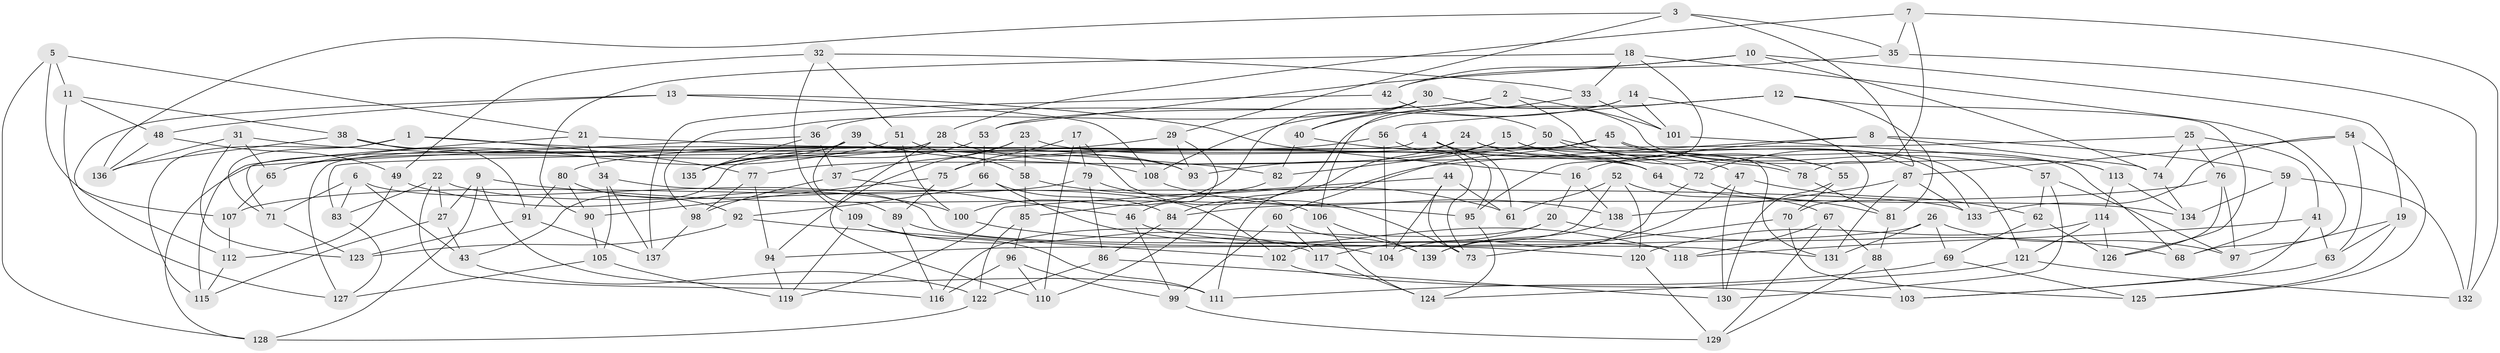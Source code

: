// coarse degree distribution, {4: 0.45555555555555555, 6: 0.5444444444444444}
// Generated by graph-tools (version 1.1) at 2025/52/02/27/25 19:52:31]
// undirected, 139 vertices, 278 edges
graph export_dot {
graph [start="1"]
  node [color=gray90,style=filled];
  1;
  2;
  3;
  4;
  5;
  6;
  7;
  8;
  9;
  10;
  11;
  12;
  13;
  14;
  15;
  16;
  17;
  18;
  19;
  20;
  21;
  22;
  23;
  24;
  25;
  26;
  27;
  28;
  29;
  30;
  31;
  32;
  33;
  34;
  35;
  36;
  37;
  38;
  39;
  40;
  41;
  42;
  43;
  44;
  45;
  46;
  47;
  48;
  49;
  50;
  51;
  52;
  53;
  54;
  55;
  56;
  57;
  58;
  59;
  60;
  61;
  62;
  63;
  64;
  65;
  66;
  67;
  68;
  69;
  70;
  71;
  72;
  73;
  74;
  75;
  76;
  77;
  78;
  79;
  80;
  81;
  82;
  83;
  84;
  85;
  86;
  87;
  88;
  89;
  90;
  91;
  92;
  93;
  94;
  95;
  96;
  97;
  98;
  99;
  100;
  101;
  102;
  103;
  104;
  105;
  106;
  107;
  108;
  109;
  110;
  111;
  112;
  113;
  114;
  115;
  116;
  117;
  118;
  119;
  120;
  121;
  122;
  123;
  124;
  125;
  126;
  127;
  128;
  129;
  130;
  131;
  132;
  133;
  134;
  135;
  136;
  137;
  138;
  139;
  1 -- 71;
  1 -- 82;
  1 -- 77;
  1 -- 115;
  2 -- 53;
  2 -- 101;
  2 -- 55;
  2 -- 36;
  3 -- 35;
  3 -- 136;
  3 -- 72;
  3 -- 29;
  4 -- 95;
  4 -- 127;
  4 -- 64;
  4 -- 61;
  5 -- 21;
  5 -- 11;
  5 -- 107;
  5 -- 128;
  6 -- 71;
  6 -- 118;
  6 -- 43;
  6 -- 83;
  7 -- 78;
  7 -- 35;
  7 -- 28;
  7 -- 132;
  8 -- 59;
  8 -- 74;
  8 -- 111;
  8 -- 16;
  9 -- 128;
  9 -- 95;
  9 -- 27;
  9 -- 111;
  10 -- 53;
  10 -- 42;
  10 -- 74;
  10 -- 19;
  11 -- 38;
  11 -- 127;
  11 -- 48;
  12 -- 56;
  12 -- 81;
  12 -- 126;
  12 -- 84;
  13 -- 16;
  13 -- 108;
  13 -- 112;
  13 -- 48;
  14 -- 101;
  14 -- 70;
  14 -- 106;
  14 -- 108;
  15 -- 93;
  15 -- 133;
  15 -- 78;
  15 -- 77;
  16 -- 138;
  16 -- 20;
  17 -- 73;
  17 -- 110;
  17 -- 75;
  17 -- 79;
  18 -- 90;
  18 -- 33;
  18 -- 95;
  18 -- 68;
  19 -- 97;
  19 -- 125;
  19 -- 63;
  20 -- 116;
  20 -- 117;
  20 -- 68;
  21 -- 64;
  21 -- 34;
  21 -- 115;
  22 -- 102;
  22 -- 27;
  22 -- 83;
  22 -- 116;
  23 -- 37;
  23 -- 64;
  23 -- 94;
  23 -- 58;
  24 -- 131;
  24 -- 47;
  24 -- 110;
  24 -- 43;
  25 -- 76;
  25 -- 83;
  25 -- 41;
  25 -- 74;
  26 -- 94;
  26 -- 97;
  26 -- 131;
  26 -- 69;
  27 -- 115;
  27 -- 43;
  28 -- 110;
  28 -- 65;
  28 -- 93;
  29 -- 46;
  29 -- 135;
  29 -- 93;
  30 -- 98;
  30 -- 100;
  30 -- 40;
  30 -- 113;
  31 -- 136;
  31 -- 123;
  31 -- 65;
  31 -- 108;
  32 -- 109;
  32 -- 33;
  32 -- 51;
  32 -- 49;
  33 -- 40;
  33 -- 101;
  34 -- 137;
  34 -- 105;
  34 -- 133;
  35 -- 132;
  35 -- 42;
  36 -- 37;
  36 -- 135;
  36 -- 71;
  37 -- 46;
  37 -- 98;
  38 -- 136;
  38 -- 93;
  38 -- 91;
  39 -- 128;
  39 -- 89;
  39 -- 78;
  39 -- 135;
  40 -- 72;
  40 -- 82;
  41 -- 118;
  41 -- 103;
  41 -- 63;
  42 -- 137;
  42 -- 50;
  43 -- 122;
  44 -- 73;
  44 -- 119;
  44 -- 104;
  44 -- 61;
  45 -- 57;
  45 -- 75;
  45 -- 60;
  45 -- 68;
  46 -- 131;
  46 -- 99;
  47 -- 62;
  47 -- 130;
  47 -- 139;
  48 -- 49;
  48 -- 136;
  49 -- 100;
  49 -- 112;
  50 -- 82;
  50 -- 55;
  50 -- 121;
  51 -- 100;
  51 -- 65;
  51 -- 58;
  52 -- 120;
  52 -- 67;
  52 -- 102;
  52 -- 61;
  53 -- 66;
  53 -- 135;
  54 -- 63;
  54 -- 133;
  54 -- 125;
  54 -- 87;
  55 -- 70;
  55 -- 130;
  56 -- 73;
  56 -- 104;
  56 -- 80;
  57 -- 97;
  57 -- 62;
  57 -- 130;
  58 -- 85;
  58 -- 61;
  59 -- 68;
  59 -- 132;
  59 -- 134;
  60 -- 117;
  60 -- 99;
  60 -- 139;
  62 -- 126;
  62 -- 69;
  63 -- 103;
  64 -- 134;
  65 -- 107;
  66 -- 92;
  66 -- 118;
  66 -- 84;
  67 -- 88;
  67 -- 118;
  67 -- 129;
  69 -- 125;
  69 -- 111;
  70 -- 125;
  70 -- 73;
  71 -- 123;
  72 -- 104;
  72 -- 81;
  74 -- 134;
  75 -- 89;
  75 -- 90;
  76 -- 97;
  76 -- 84;
  76 -- 126;
  77 -- 94;
  77 -- 98;
  78 -- 81;
  79 -- 86;
  79 -- 107;
  79 -- 106;
  80 -- 90;
  80 -- 92;
  80 -- 91;
  81 -- 88;
  82 -- 85;
  83 -- 127;
  84 -- 86;
  85 -- 96;
  85 -- 122;
  86 -- 130;
  86 -- 122;
  87 -- 131;
  87 -- 133;
  87 -- 138;
  88 -- 129;
  88 -- 103;
  89 -- 116;
  89 -- 120;
  90 -- 105;
  91 -- 123;
  91 -- 137;
  92 -- 123;
  92 -- 102;
  94 -- 119;
  95 -- 124;
  96 -- 116;
  96 -- 99;
  96 -- 110;
  98 -- 137;
  99 -- 129;
  100 -- 104;
  101 -- 113;
  102 -- 103;
  105 -- 119;
  105 -- 127;
  106 -- 139;
  106 -- 124;
  107 -- 112;
  108 -- 138;
  109 -- 117;
  109 -- 119;
  109 -- 111;
  112 -- 115;
  113 -- 114;
  113 -- 134;
  114 -- 120;
  114 -- 121;
  114 -- 126;
  117 -- 124;
  120 -- 129;
  121 -- 132;
  121 -- 124;
  122 -- 128;
  138 -- 139;
}
